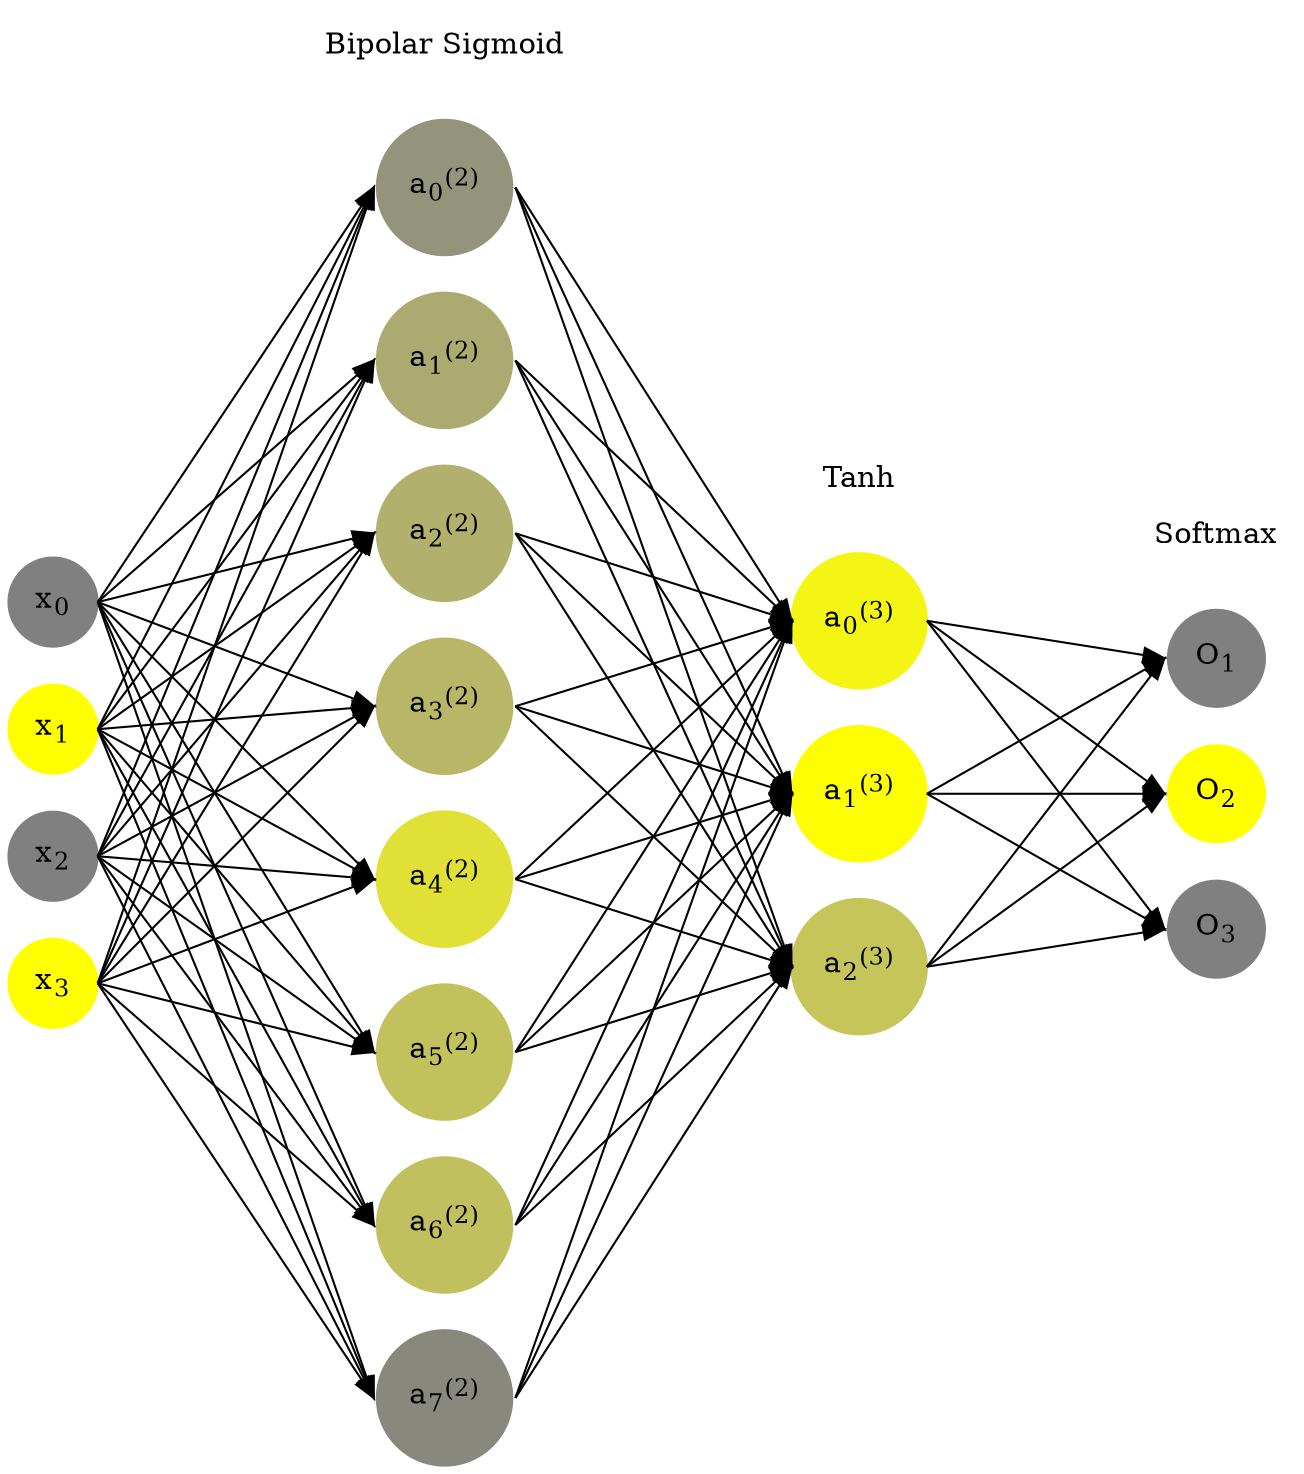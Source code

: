 digraph G {
	rankdir = LR;
	splines=false;
	edge[style=invis];
	ranksep= 1.4;
	{
	node [shape=circle, color="0.1667, 0.0, 0.5", style=filled, fillcolor="0.1667, 0.0, 0.5"];
	x0 [label=<x<sub>0</sub>>];
	}
	{
	node [shape=circle, color="0.1667, 1.0, 1.0", style=filled, fillcolor="0.1667, 1.0, 1.0"];
	x1 [label=<x<sub>1</sub>>];
	}
	{
	node [shape=circle, color="0.1667, 0.0, 0.5", style=filled, fillcolor="0.1667, 0.0, 0.5"];
	x2 [label=<x<sub>2</sub>>];
	}
	{
	node [shape=circle, color="0.1667, 1.0, 1.0", style=filled, fillcolor="0.1667, 1.0, 1.0"];
	x3 [label=<x<sub>3</sub>>];
	}
	{
	node [shape=circle, color="0.1667, 0.162661, 0.581331", style=filled, fillcolor="0.1667, 0.162661, 0.581331"];
	a02 [label=<a<sub>0</sub><sup>(2)</sup>>];
	}
	{
	node [shape=circle, color="0.1667, 0.341246, 0.670623", style=filled, fillcolor="0.1667, 0.341246, 0.670623"];
	a12 [label=<a<sub>1</sub><sup>(2)</sup>>];
	}
	{
	node [shape=circle, color="0.1667, 0.384718, 0.692359", style=filled, fillcolor="0.1667, 0.384718, 0.692359"];
	a22 [label=<a<sub>2</sub><sup>(2)</sup>>];
	}
	{
	node [shape=circle, color="0.1667, 0.434231, 0.717116", style=filled, fillcolor="0.1667, 0.434231, 0.717116"];
	a32 [label=<a<sub>3</sub><sup>(2)</sup>>];
	}
	{
	node [shape=circle, color="0.1667, 0.754126, 0.877063", style=filled, fillcolor="0.1667, 0.754126, 0.877063"];
	a42 [label=<a<sub>4</sub><sup>(2)</sup>>];
	}
	{
	node [shape=circle, color="0.1667, 0.522727, 0.761363", style=filled, fillcolor="0.1667, 0.522727, 0.761363"];
	a52 [label=<a<sub>5</sub><sup>(2)</sup>>];
	}
	{
	node [shape=circle, color="0.1667, 0.506947, 0.753474", style=filled, fillcolor="0.1667, 0.506947, 0.753474"];
	a62 [label=<a<sub>6</sub><sup>(2)</sup>>];
	}
	{
	node [shape=circle, color="0.1667, 0.063802, 0.531901", style=filled, fillcolor="0.1667, 0.063802, 0.531901"];
	a72 [label=<a<sub>7</sub><sup>(2)</sup>>];
	}
	{
	node [shape=circle, color="0.1667, 0.914580, 0.957290", style=filled, fillcolor="0.1667, 0.914580, 0.957290"];
	a03 [label=<a<sub>0</sub><sup>(3)</sup>>];
	}
	{
	node [shape=circle, color="0.1667, 0.990833, 0.995416", style=filled, fillcolor="0.1667, 0.990833, 0.995416"];
	a13 [label=<a<sub>1</sub><sup>(3)</sup>>];
	}
	{
	node [shape=circle, color="0.1667, 0.542956, 0.771478", style=filled, fillcolor="0.1667, 0.542956, 0.771478"];
	a23 [label=<a<sub>2</sub><sup>(3)</sup>>];
	}
	{
	node [shape=circle, color="0.1667, 0.0, 0.5", style=filled, fillcolor="0.1667, 0.0, 0.5"];
	O1 [label=<O<sub>1</sub>>];
	}
	{
	node [shape=circle, color="0.1667, 1.0, 1.0", style=filled, fillcolor="0.1667, 1.0, 1.0"];
	O2 [label=<O<sub>2</sub>>];
	}
	{
	node [shape=circle, color="0.1667, 0.0, 0.5", style=filled, fillcolor="0.1667, 0.0, 0.5"];
	O3 [label=<O<sub>3</sub>>];
	}
	{
	rank=same;
	x0->x1->x2->x3;
	}
	{
	rank=same;
	a02->a12->a22->a32->a42->a52->a62->a72;
	}
	{
	rank=same;
	a03->a13->a23;
	}
	{
	rank=same;
	O1->O2->O3;
	}
	l1 [shape=plaintext,label="Bipolar Sigmoid"];
	l1->a02;
	{rank=same; l1;a02};
	l2 [shape=plaintext,label="Tanh"];
	l2->a03;
	{rank=same; l2;a03};
	l3 [shape=plaintext,label="Softmax"];
	l3->O1;
	{rank=same; l3;O1};
edge[style=solid, tailport=e, headport=w];
	{x0;x1;x2;x3} -> {a02;a12;a22;a32;a42;a52;a62;a72};
	{a02;a12;a22;a32;a42;a52;a62;a72} -> {a03;a13;a23};
	{a03;a13;a23} -> {O1,O2,O3};
}